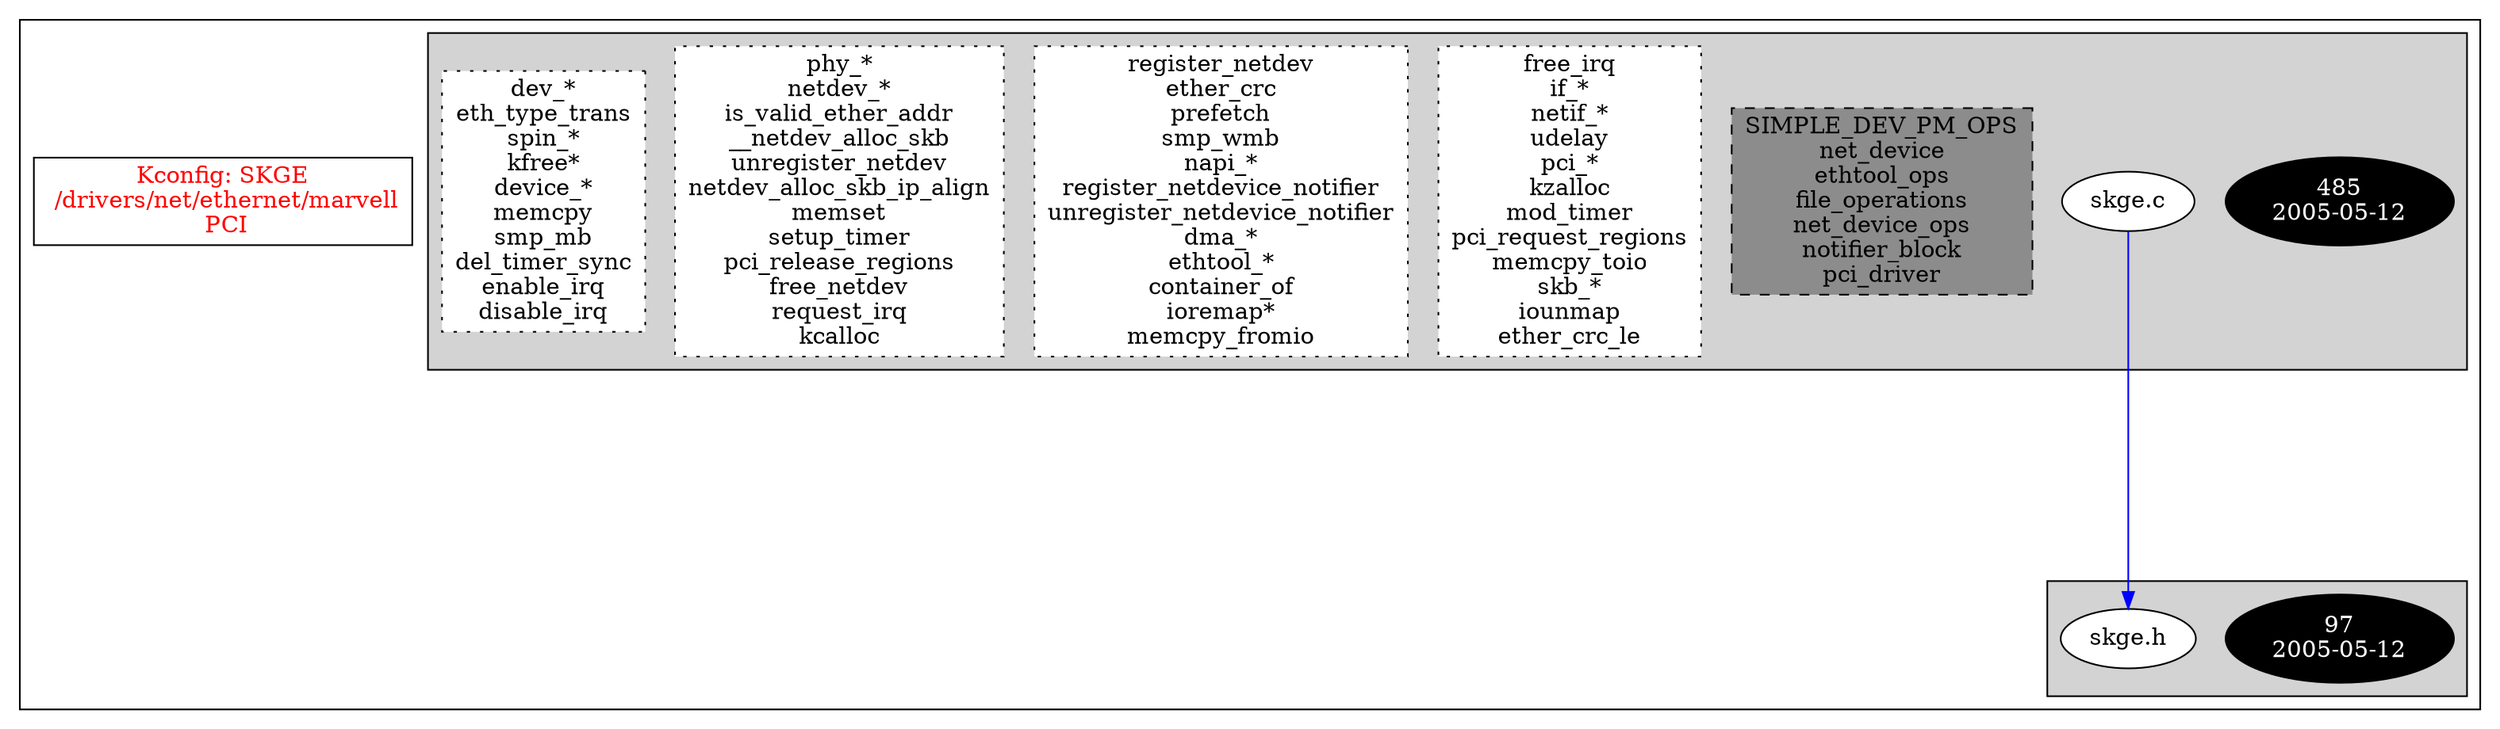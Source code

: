 digraph Driver {
	ranksep=2;
	splines=ortho;
	//Symbol: SKGE
	subgraph "cluster_SKGE"{
		subgraph "cluster_skge.h" {
			style=filled
			"commit_skge.h" [style=filled, fillcolor=black, fontcolor=white, label="97\n2005-05-12"];
			"skge.h" [style=filled, fillcolor=white, fontcolor=black, label="skge.h\n"];
		}
		subgraph "cluster_skge.c" {
			style=filled
			"commit_skge.c" [style=filled, fillcolor=black, fontcolor=white, label="485\n2005-05-12"];
			"skge.c" [style=filled, fillcolor=white, fontcolor=black, label="skge.c\n"];
			"structs-skge.c" [style="filled,dashed" shape=box, fillcolor=grey55, fontcolor=black, label="SIMPLE_DEV_PM_OPS\nnet_device\nethtool_ops\nfile_operations\nnet_device_ops\nnotifier_block\npci_driver\n"];
			"funccall4-skge.c" [style="filled,dotted" shape=box, fillcolor=white, fontcolor=black, label="free_irq\nif_*\nnetif_*\nudelay\npci_*\nkzalloc\nmod_timer\npci_request_regions\nmemcpy_toio\nskb_*\niounmap\nether_crc_le\n"];
			"funccall3-skge.c" [style="filled,dotted" shape=box, fillcolor=white, fontcolor=black, label="register_netdev\nether_crc\nprefetch\nsmp_wmb\nnapi_*\nregister_netdevice_notifier\nunregister_netdevice_notifier\ndma_*\nethtool_*\ncontainer_of\nioremap*\nmemcpy_fromio\n"];
			"funccall2-skge.c" [style="filled,dotted" shape=box, fillcolor=white, fontcolor=black, label="phy_*\nnetdev_*\nis_valid_ether_addr\n__netdev_alloc_skb\nunregister_netdev\nnetdev_alloc_skb_ip_align\nmemset\nsetup_timer\npci_release_regions\nfree_netdev\nrequest_irq\nkcalloc\n"];
			"funccall1-skge.c" [style="filled,dotted" shape=box, fillcolor=white, fontcolor=black, label="dev_*\neth_type_trans\nspin_*\nkfree*\ndevice_*\nmemcpy\nsmp_mb\ndel_timer_sync\nenable_irq\ndisable_irq\n"];
		}
		"K:SKGE" [label="Kconfig: SKGE\n /drivers/net/ethernet/marvell\n  PCI ", shape=box, fontcolor=red];
	}
"skge.c" -> "skge.h"[color=blue];
}
